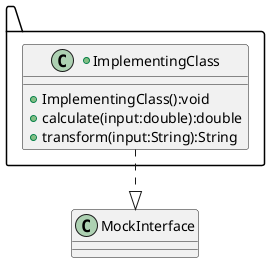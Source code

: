@startuml
package .. {
	+class ImplementingClass{
	+ImplementingClass():void
	+calculate(input:double):double
	+transform(input:String):String
	}

}
ImplementingClass..|>MockInterface
@enduml